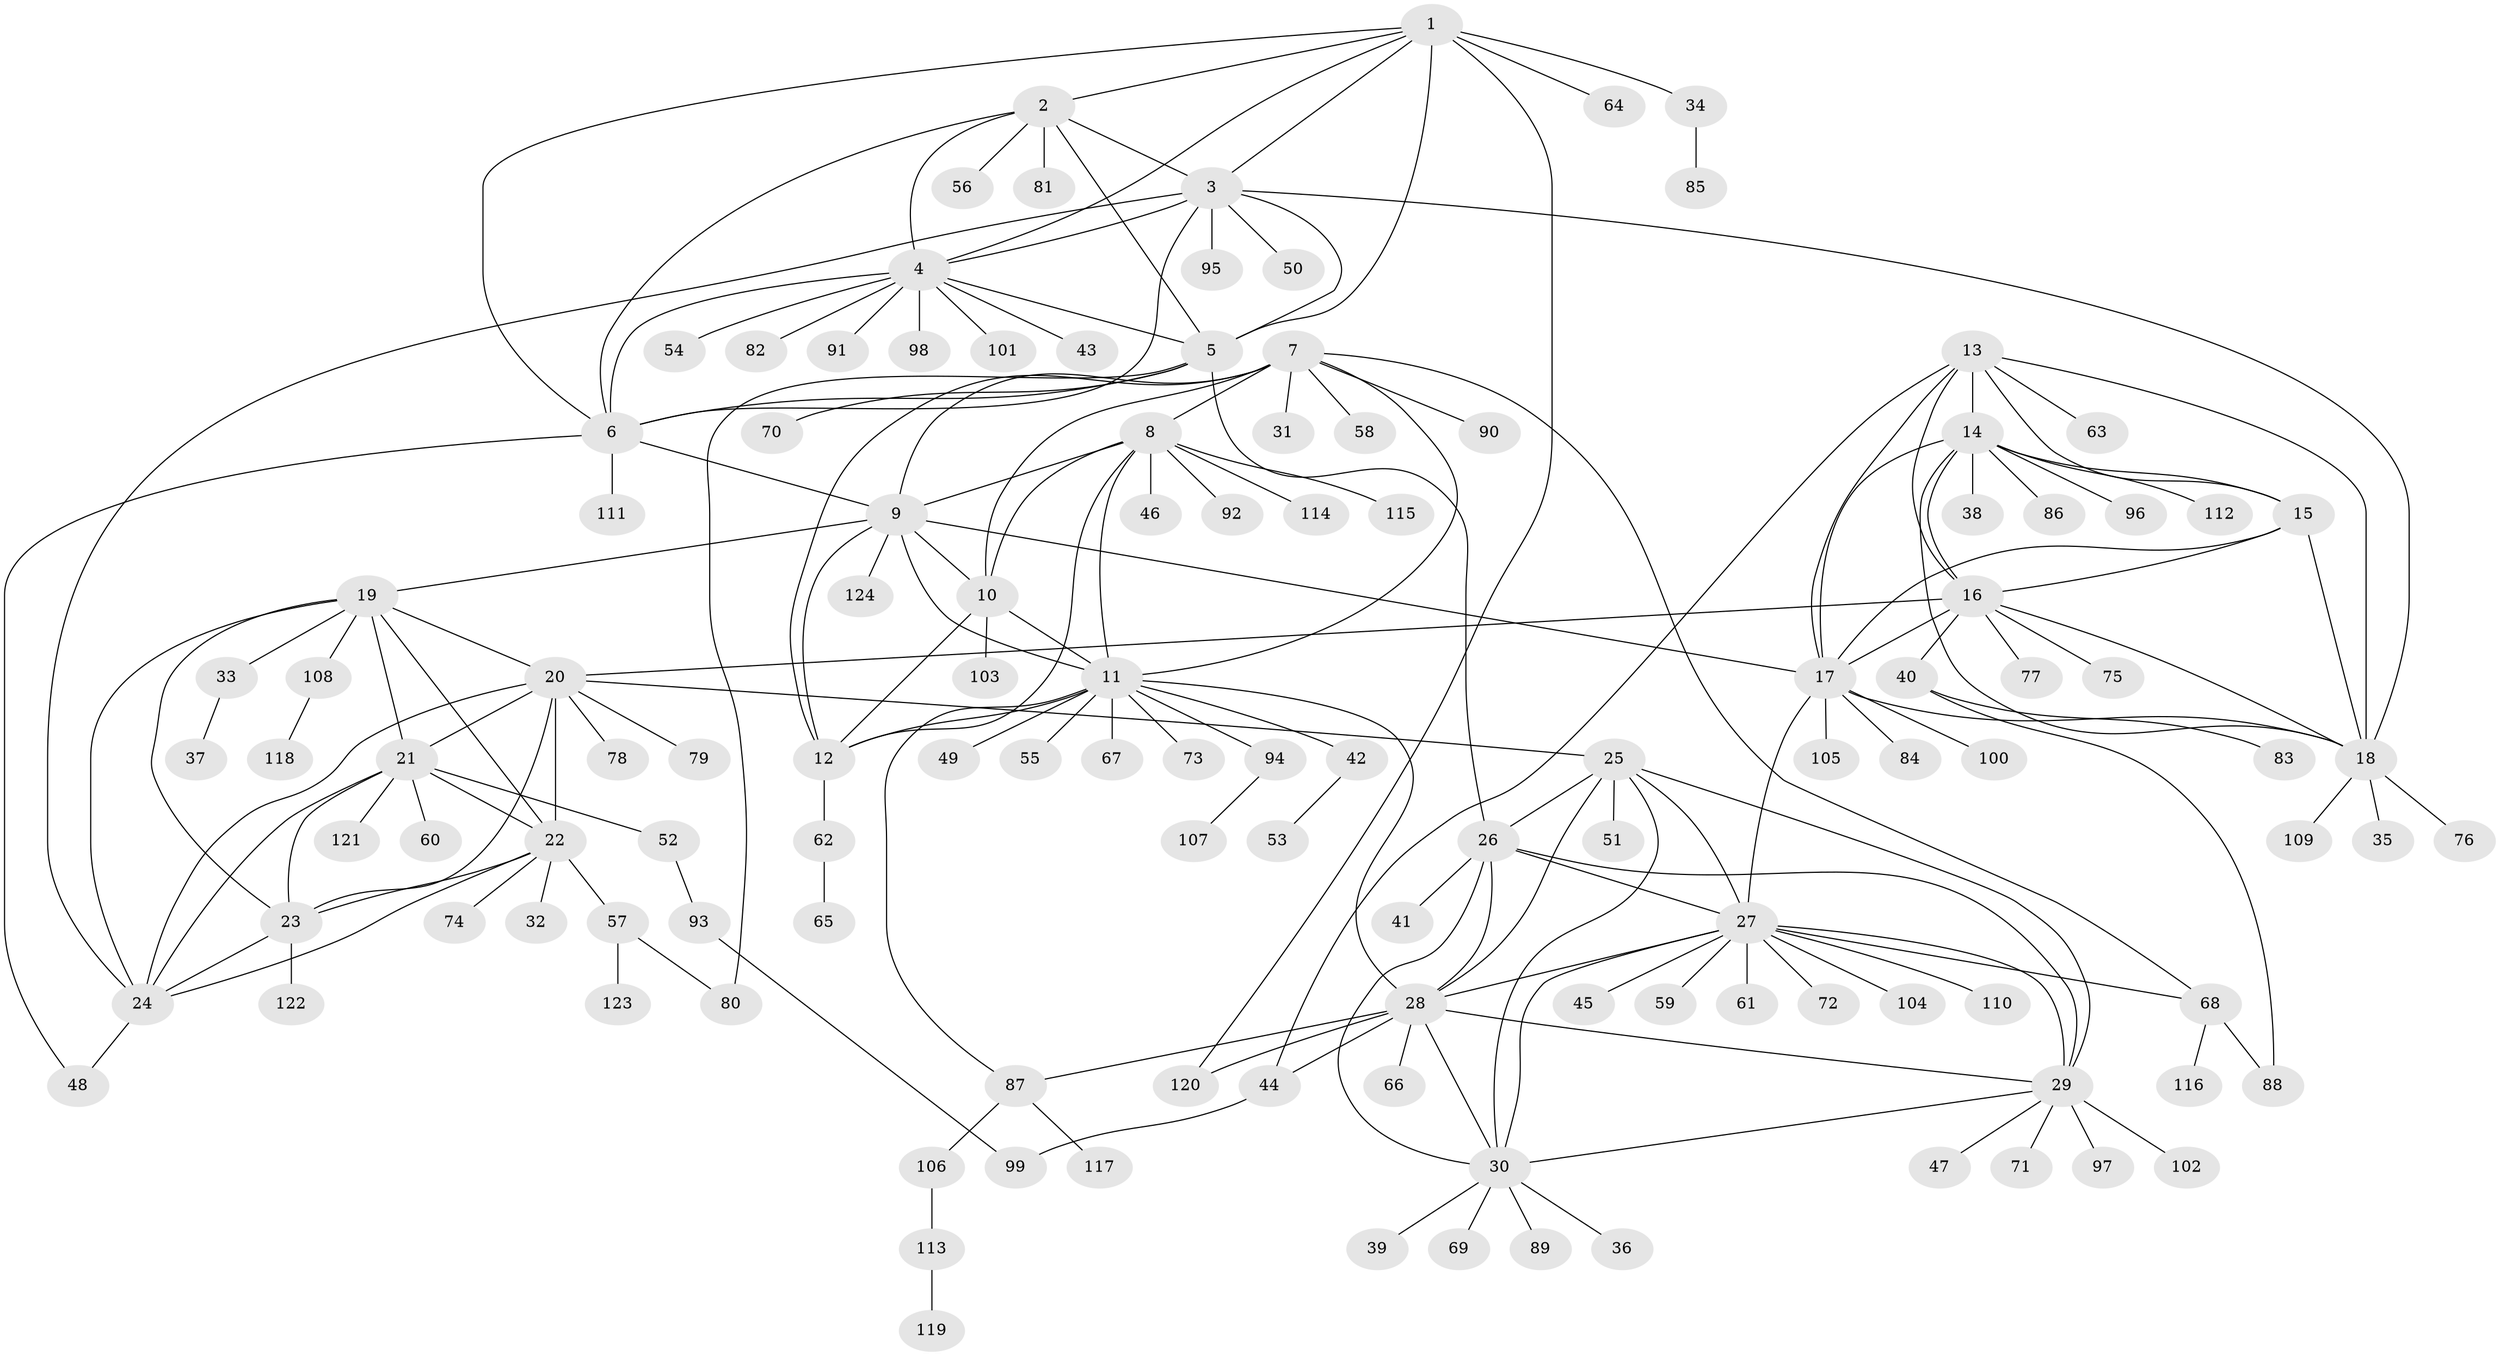 // coarse degree distribution, {13: 0.021052631578947368, 5: 0.021052631578947368, 10: 0.042105263157894736, 6: 0.031578947368421054, 7: 0.042105263157894736, 9: 0.021052631578947368, 4: 0.031578947368421054, 12: 0.010526315789473684, 8: 0.010526315789473684, 3: 0.021052631578947368, 11: 0.010526315789473684, 1: 0.6421052631578947, 2: 0.09473684210526316}
// Generated by graph-tools (version 1.1) at 2025/42/03/06/25 10:42:15]
// undirected, 124 vertices, 187 edges
graph export_dot {
graph [start="1"]
  node [color=gray90,style=filled];
  1;
  2;
  3;
  4;
  5;
  6;
  7;
  8;
  9;
  10;
  11;
  12;
  13;
  14;
  15;
  16;
  17;
  18;
  19;
  20;
  21;
  22;
  23;
  24;
  25;
  26;
  27;
  28;
  29;
  30;
  31;
  32;
  33;
  34;
  35;
  36;
  37;
  38;
  39;
  40;
  41;
  42;
  43;
  44;
  45;
  46;
  47;
  48;
  49;
  50;
  51;
  52;
  53;
  54;
  55;
  56;
  57;
  58;
  59;
  60;
  61;
  62;
  63;
  64;
  65;
  66;
  67;
  68;
  69;
  70;
  71;
  72;
  73;
  74;
  75;
  76;
  77;
  78;
  79;
  80;
  81;
  82;
  83;
  84;
  85;
  86;
  87;
  88;
  89;
  90;
  91;
  92;
  93;
  94;
  95;
  96;
  97;
  98;
  99;
  100;
  101;
  102;
  103;
  104;
  105;
  106;
  107;
  108;
  109;
  110;
  111;
  112;
  113;
  114;
  115;
  116;
  117;
  118;
  119;
  120;
  121;
  122;
  123;
  124;
  1 -- 2;
  1 -- 3;
  1 -- 4;
  1 -- 5;
  1 -- 6;
  1 -- 34;
  1 -- 64;
  1 -- 120;
  2 -- 3;
  2 -- 4;
  2 -- 5;
  2 -- 6;
  2 -- 56;
  2 -- 81;
  3 -- 4;
  3 -- 5;
  3 -- 6;
  3 -- 18;
  3 -- 24;
  3 -- 50;
  3 -- 95;
  4 -- 5;
  4 -- 6;
  4 -- 43;
  4 -- 54;
  4 -- 82;
  4 -- 91;
  4 -- 98;
  4 -- 101;
  5 -- 6;
  5 -- 26;
  5 -- 70;
  5 -- 80;
  6 -- 9;
  6 -- 48;
  6 -- 111;
  7 -- 8;
  7 -- 9;
  7 -- 10;
  7 -- 11;
  7 -- 12;
  7 -- 31;
  7 -- 58;
  7 -- 68;
  7 -- 90;
  8 -- 9;
  8 -- 10;
  8 -- 11;
  8 -- 12;
  8 -- 46;
  8 -- 92;
  8 -- 114;
  8 -- 115;
  9 -- 10;
  9 -- 11;
  9 -- 12;
  9 -- 17;
  9 -- 19;
  9 -- 124;
  10 -- 11;
  10 -- 12;
  10 -- 103;
  11 -- 12;
  11 -- 28;
  11 -- 42;
  11 -- 49;
  11 -- 55;
  11 -- 67;
  11 -- 73;
  11 -- 87;
  11 -- 94;
  12 -- 62;
  13 -- 14;
  13 -- 15;
  13 -- 16;
  13 -- 17;
  13 -- 18;
  13 -- 44;
  13 -- 63;
  14 -- 15;
  14 -- 16;
  14 -- 17;
  14 -- 18;
  14 -- 38;
  14 -- 86;
  14 -- 96;
  14 -- 112;
  15 -- 16;
  15 -- 17;
  15 -- 18;
  16 -- 17;
  16 -- 18;
  16 -- 20;
  16 -- 40;
  16 -- 75;
  16 -- 77;
  17 -- 18;
  17 -- 27;
  17 -- 84;
  17 -- 100;
  17 -- 105;
  18 -- 35;
  18 -- 76;
  18 -- 109;
  19 -- 20;
  19 -- 21;
  19 -- 22;
  19 -- 23;
  19 -- 24;
  19 -- 33;
  19 -- 108;
  20 -- 21;
  20 -- 22;
  20 -- 23;
  20 -- 24;
  20 -- 25;
  20 -- 78;
  20 -- 79;
  21 -- 22;
  21 -- 23;
  21 -- 24;
  21 -- 52;
  21 -- 60;
  21 -- 121;
  22 -- 23;
  22 -- 24;
  22 -- 32;
  22 -- 57;
  22 -- 74;
  23 -- 24;
  23 -- 122;
  24 -- 48;
  25 -- 26;
  25 -- 27;
  25 -- 28;
  25 -- 29;
  25 -- 30;
  25 -- 51;
  26 -- 27;
  26 -- 28;
  26 -- 29;
  26 -- 30;
  26 -- 41;
  27 -- 28;
  27 -- 29;
  27 -- 30;
  27 -- 45;
  27 -- 59;
  27 -- 61;
  27 -- 68;
  27 -- 72;
  27 -- 104;
  27 -- 110;
  28 -- 29;
  28 -- 30;
  28 -- 44;
  28 -- 66;
  28 -- 87;
  28 -- 120;
  29 -- 30;
  29 -- 47;
  29 -- 71;
  29 -- 97;
  29 -- 102;
  30 -- 36;
  30 -- 39;
  30 -- 69;
  30 -- 89;
  33 -- 37;
  34 -- 85;
  40 -- 83;
  40 -- 88;
  42 -- 53;
  44 -- 99;
  52 -- 93;
  57 -- 80;
  57 -- 123;
  62 -- 65;
  68 -- 88;
  68 -- 116;
  87 -- 106;
  87 -- 117;
  93 -- 99;
  94 -- 107;
  106 -- 113;
  108 -- 118;
  113 -- 119;
}

